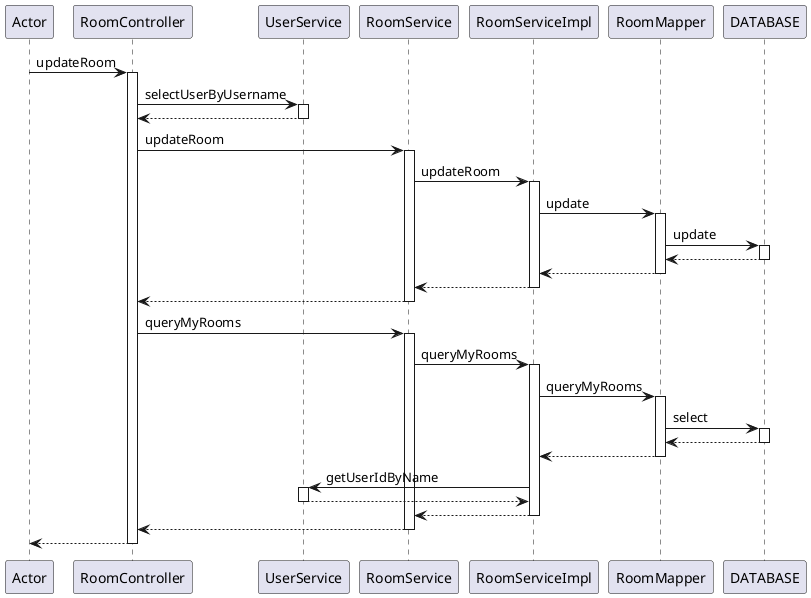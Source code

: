 @startuml
participant Actor
Actor -> RoomController : updateRoom
activate RoomController
RoomController -> UserService : selectUserByUsername
activate UserService
UserService --> RoomController
deactivate UserService
RoomController -> RoomService : updateRoom
activate RoomService
RoomService -> RoomServiceImpl : updateRoom
activate RoomServiceImpl

RoomServiceImpl -> RoomMapper : update
activate RoomMapper
RoomMapper -> DATABASE : update
activate DATABASE
DATABASE --> RoomMapper
deactivate DATABASE
RoomMapper --> RoomServiceImpl
deactivate RoomMapper

RoomServiceImpl --> RoomService
deactivate RoomServiceImpl
RoomService --> RoomController
deactivate RoomService
RoomController -> RoomService : queryMyRooms
activate RoomService
RoomService -> RoomServiceImpl : queryMyRooms
activate RoomServiceImpl

RoomServiceImpl -> RoomMapper : queryMyRooms
activate RoomMapper
RoomMapper -> DATABASE : select
activate DATABASE
DATABASE --> RoomMapper
deactivate DATABASE
RoomMapper --> RoomServiceImpl
deactivate RoomMapper

RoomServiceImpl -> UserService : getUserIdByName
activate UserService
UserService --> RoomServiceImpl
deactivate UserService
RoomServiceImpl --> RoomService
deactivate RoomServiceImpl
RoomService --> RoomController
deactivate RoomService
return
@enduml